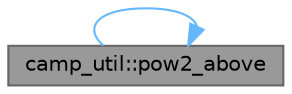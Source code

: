 digraph "camp_util::pow2_above"
{
 // LATEX_PDF_SIZE
  bgcolor="transparent";
  edge [fontname=Helvetica,fontsize=10,labelfontname=Helvetica,labelfontsize=10];
  node [fontname=Helvetica,fontsize=10,shape=box,height=0.2,width=0.4];
  rankdir="LR";
  Node1 [label="camp_util::pow2_above",height=0.2,width=0.4,color="gray40", fillcolor="grey60", style="filled", fontcolor="black",tooltip="Return the least power-of-2 that is at least equal to n."];
  Node1 -> Node1 [color="steelblue1",style="solid"];
}
